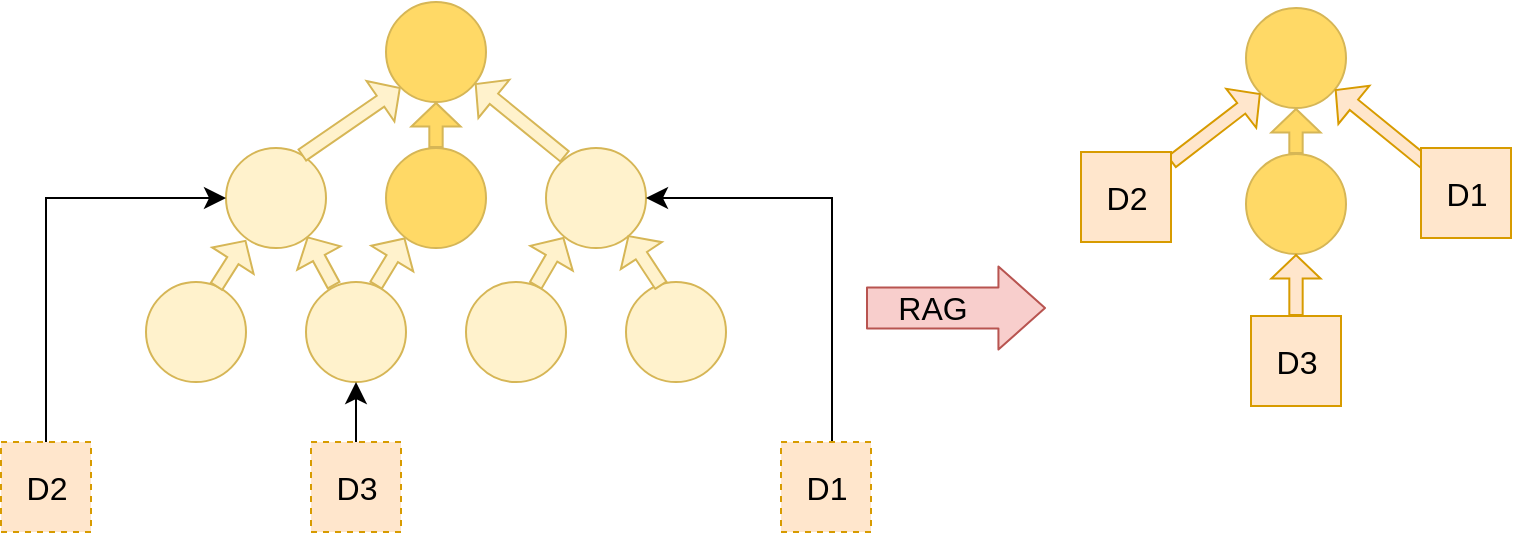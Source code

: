 <mxfile version="24.7.16">
  <diagram name="第 1 页" id="oYmZBDzLEDnLIbyE7Xty">
    <mxGraphModel dx="1388" dy="-266" grid="1" gridSize="10" guides="1" tooltips="1" connect="1" arrows="1" fold="1" page="0" pageScale="1" pageWidth="1169" pageHeight="827" math="1" shadow="0">
      <root>
        <mxCell id="0" />
        <mxCell id="1" parent="0" />
        <UserObject label="" tags="Background" id="f0TI_fBVNnKS0ru_FoyS-49">
          <mxCell style="vsdxID=113;edgeStyle=none;startArrow=none;endArrow=classic;strokeWidth=1;strokeColor=#b85450;spacingTop=0;spacingBottom=0;spacingLeft=0;spacingRight=0;verticalAlign=middle;html=1;labelBackgroundColor=#ffffff;rounded=1;shape=flexArrow;fillColor=#f8cecc;fontSize=16;width=20.476;endSize=7.429;" edge="1" parent="1">
            <mxGeometry relative="1" as="geometry">
              <mxPoint x="-34" y="102" as="offset" />
              <Array as="points" />
              <mxPoint x="80" y="1213" as="sourcePoint" />
              <mxPoint x="170" y="1213" as="targetPoint" />
            </mxGeometry>
          </mxCell>
        </UserObject>
        <mxCell id="f0TI_fBVNnKS0ru_FoyS-94" value="RAG" style="edgeLabel;html=1;align=center;verticalAlign=middle;resizable=0;points=[];labelBackgroundColor=none;fontSize=16;spacingBottom=-3;" vertex="1" connectable="0" parent="f0TI_fBVNnKS0ru_FoyS-49">
          <mxGeometry x="-0.263" y="2" relative="1" as="geometry">
            <mxPoint as="offset" />
          </mxGeometry>
        </mxCell>
        <mxCell id="f0TI_fBVNnKS0ru_FoyS-50" value="" style="ellipse;whiteSpace=wrap;html=1;aspect=fixed;fillColor=#FFF2CC;strokeColor=#d6b656;fontSize=16;" vertex="1" parent="1">
          <mxGeometry x="-240" y="1133" width="50" height="50" as="geometry" />
        </mxCell>
        <mxCell id="f0TI_fBVNnKS0ru_FoyS-51" value="" style="ellipse;whiteSpace=wrap;html=1;aspect=fixed;fillColor=#FFF2CC;strokeColor=#d6b656;fontSize=16;" vertex="1" parent="1">
          <mxGeometry x="-280" y="1200" width="50" height="50" as="geometry" />
        </mxCell>
        <mxCell id="f0TI_fBVNnKS0ru_FoyS-55" value="" style="ellipse;whiteSpace=wrap;html=1;aspect=fixed;fillColor=#FFF2CC;strokeColor=#d6b656;fontSize=16;" vertex="1" parent="1">
          <mxGeometry x="-200" y="1200" width="50" height="50" as="geometry" />
        </mxCell>
        <mxCell id="f0TI_fBVNnKS0ru_FoyS-59" value="" style="ellipse;whiteSpace=wrap;html=1;aspect=fixed;fillColor=#FFF2CC;strokeColor=#d6b656;fontSize=16;" vertex="1" parent="1">
          <mxGeometry x="-120" y="1200" width="50" height="50" as="geometry" />
        </mxCell>
        <mxCell id="f0TI_fBVNnKS0ru_FoyS-60" value="" style="ellipse;whiteSpace=wrap;html=1;aspect=fixed;fillColor=#FFF2CC;strokeColor=#d6b656;fontSize=16;" vertex="1" parent="1">
          <mxGeometry x="-40" y="1200" width="50" height="50" as="geometry" />
        </mxCell>
        <mxCell id="f0TI_fBVNnKS0ru_FoyS-61" value="" style="ellipse;whiteSpace=wrap;html=1;aspect=fixed;fillColor=#FFF2CC;strokeColor=#d6b656;fontSize=16;" vertex="1" parent="1">
          <mxGeometry x="-80" y="1133" width="50" height="50" as="geometry" />
        </mxCell>
        <mxCell id="f0TI_fBVNnKS0ru_FoyS-62" value="" style="ellipse;whiteSpace=wrap;html=1;aspect=fixed;fillColor=#FFD966;strokeColor=#d6b656;fontSize=16;" vertex="1" parent="1">
          <mxGeometry x="-160" y="1133" width="50" height="50" as="geometry" />
        </mxCell>
        <mxCell id="f0TI_fBVNnKS0ru_FoyS-63" value="" style="ellipse;whiteSpace=wrap;html=1;aspect=fixed;fillColor=#FFD966;strokeColor=#d6b656;fontSize=16;" vertex="1" parent="1">
          <mxGeometry x="-160" y="1060" width="50" height="50" as="geometry" />
        </mxCell>
        <mxCell id="f0TI_fBVNnKS0ru_FoyS-64" style="edgeStyle=orthogonalEdgeStyle;rounded=0;orthogonalLoop=1;jettySize=auto;html=1;entryX=0;entryY=0.5;entryDx=0;entryDy=0;fontSize=16;startSize=8;endSize=8;elbow=vertical;exitX=0.5;exitY=0;exitDx=0;exitDy=0;" edge="1" parent="1" source="f0TI_fBVNnKS0ru_FoyS-65" target="f0TI_fBVNnKS0ru_FoyS-50">
          <mxGeometry relative="1" as="geometry" />
        </mxCell>
        <mxCell id="f0TI_fBVNnKS0ru_FoyS-65" value="D2" style="rounded=0;whiteSpace=wrap;html=1;fillColor=#ffe6cc;strokeColor=#d79b00;dashed=1;aspect=fixed;fontSize=16;" vertex="1" parent="1">
          <mxGeometry x="-352.5" y="1280" width="45" height="45" as="geometry" />
        </mxCell>
        <mxCell id="f0TI_fBVNnKS0ru_FoyS-66" style="edgeStyle=none;curved=1;rounded=0;orthogonalLoop=1;jettySize=auto;html=1;entryX=0.5;entryY=1;entryDx=0;entryDy=0;fontSize=16;startSize=8;endSize=8;" edge="1" parent="1" source="f0TI_fBVNnKS0ru_FoyS-67" target="f0TI_fBVNnKS0ru_FoyS-55">
          <mxGeometry relative="1" as="geometry" />
        </mxCell>
        <mxCell id="f0TI_fBVNnKS0ru_FoyS-67" value="D3" style="rounded=0;whiteSpace=wrap;html=1;fillColor=#ffe6cc;strokeColor=#d79b00;dashed=1;aspect=fixed;fontSize=16;" vertex="1" parent="1">
          <mxGeometry x="-197.5" y="1280" width="45" height="45" as="geometry" />
        </mxCell>
        <mxCell id="f0TI_fBVNnKS0ru_FoyS-68" style="edgeStyle=orthogonalEdgeStyle;rounded=0;orthogonalLoop=1;jettySize=auto;html=1;entryX=1;entryY=0.5;entryDx=0;entryDy=0;fontSize=16;startSize=8;endSize=8;" edge="1" parent="1" source="f0TI_fBVNnKS0ru_FoyS-69" target="f0TI_fBVNnKS0ru_FoyS-61">
          <mxGeometry relative="1" as="geometry">
            <Array as="points">
              <mxPoint x="63" y="1158" />
            </Array>
          </mxGeometry>
        </mxCell>
        <mxCell id="f0TI_fBVNnKS0ru_FoyS-69" value="D1" style="rounded=0;whiteSpace=wrap;html=1;fillColor=#ffe6cc;strokeColor=#d79b00;dashed=1;aspect=fixed;fontSize=16;" vertex="1" parent="1">
          <mxGeometry x="37.5" y="1280" width="45" height="45" as="geometry" />
        </mxCell>
        <mxCell id="f0TI_fBVNnKS0ru_FoyS-75" style="edgeStyle=none;curved=1;rounded=0;orthogonalLoop=1;jettySize=auto;html=1;fontSize=16;shape=flexArrow;width=6.667;endSize=3.58;endWidth=16.889;fillColor=#fff2cc;strokeColor=#d6b656;gradientDirection=radial;exitX=0.7;exitY=0.051;exitDx=0;exitDy=0;exitPerimeter=0;" edge="1" parent="1" source="f0TI_fBVNnKS0ru_FoyS-51">
          <mxGeometry relative="1" as="geometry">
            <mxPoint x="-246" y="1200" as="sourcePoint" />
            <mxPoint x="-230" y="1179" as="targetPoint" />
          </mxGeometry>
        </mxCell>
        <mxCell id="f0TI_fBVNnKS0ru_FoyS-76" style="edgeStyle=none;curved=1;rounded=0;orthogonalLoop=1;jettySize=auto;html=1;fontSize=16;shape=flexArrow;width=6.667;endSize=3.58;endWidth=16.889;fillColor=#fff2cc;strokeColor=#d6b656;gradientDirection=radial;exitX=0.281;exitY=0.04;exitDx=0;exitDy=0;exitPerimeter=0;entryX=0.812;entryY=0.885;entryDx=0;entryDy=0;entryPerimeter=0;" edge="1" parent="1" source="f0TI_fBVNnKS0ru_FoyS-55" target="f0TI_fBVNnKS0ru_FoyS-50">
          <mxGeometry relative="1" as="geometry">
            <mxPoint x="-183" y="1200" as="sourcePoint" />
            <mxPoint x="-200" y="1180" as="targetPoint" />
          </mxGeometry>
        </mxCell>
        <mxCell id="f0TI_fBVNnKS0ru_FoyS-77" style="edgeStyle=none;curved=1;rounded=0;orthogonalLoop=1;jettySize=auto;html=1;fontSize=16;shape=flexArrow;width=6.667;endSize=3.58;endWidth=16.889;fillColor=#fff2cc;strokeColor=#d6b656;gradientDirection=radial;entryX=0.19;entryY=0.897;entryDx=0;entryDy=0;entryPerimeter=0;exitX=0.696;exitY=0.039;exitDx=0;exitDy=0;exitPerimeter=0;" edge="1" parent="1" source="f0TI_fBVNnKS0ru_FoyS-55" target="f0TI_fBVNnKS0ru_FoyS-62">
          <mxGeometry relative="1" as="geometry">
            <mxPoint x="-167" y="1200" as="sourcePoint" />
            <mxPoint x="-150" y="1173" as="targetPoint" />
          </mxGeometry>
        </mxCell>
        <mxCell id="f0TI_fBVNnKS0ru_FoyS-78" style="edgeStyle=none;curved=1;rounded=0;orthogonalLoop=1;jettySize=auto;html=1;fontSize=16;shape=flexArrow;width=6.667;endSize=3.58;endWidth=16.889;fillColor=#fff2cc;strokeColor=#d6b656;gradientDirection=radial;exitX=0.693;exitY=0.04;exitDx=0;exitDy=0;exitPerimeter=0;entryX=0.179;entryY=0.891;entryDx=0;entryDy=0;entryPerimeter=0;" edge="1" parent="1" source="f0TI_fBVNnKS0ru_FoyS-59" target="f0TI_fBVNnKS0ru_FoyS-61">
          <mxGeometry relative="1" as="geometry">
            <mxPoint x="-88" y="1200" as="sourcePoint" />
            <mxPoint x="-70" y="1174" as="targetPoint" />
          </mxGeometry>
        </mxCell>
        <mxCell id="f0TI_fBVNnKS0ru_FoyS-79" style="edgeStyle=none;curved=1;rounded=0;orthogonalLoop=1;jettySize=auto;html=1;fontSize=16;shape=flexArrow;width=6.667;endSize=3.58;endWidth=16.889;fillColor=#fff2cc;strokeColor=#d6b656;gradientDirection=radial;exitX=0.354;exitY=0.041;exitDx=0;exitDy=0;exitPerimeter=0;entryX=0.819;entryY=0.872;entryDx=0;entryDy=0;entryPerimeter=0;" edge="1" parent="1" source="f0TI_fBVNnKS0ru_FoyS-60" target="f0TI_fBVNnKS0ru_FoyS-61">
          <mxGeometry relative="1" as="geometry">
            <mxPoint x="-24" y="1200" as="sourcePoint" />
            <mxPoint x="-40" y="1173" as="targetPoint" />
          </mxGeometry>
        </mxCell>
        <mxCell id="f0TI_fBVNnKS0ru_FoyS-80" style="edgeStyle=none;curved=1;rounded=0;orthogonalLoop=1;jettySize=auto;html=1;fontSize=16;shape=flexArrow;width=6.667;endSize=3.58;endWidth=16.889;fillColor=#FFD966;strokeColor=#d6b656;gradientDirection=radial;entryX=0.5;entryY=1;entryDx=0;entryDy=0;exitX=0.5;exitY=0;exitDx=0;exitDy=0;" edge="1" parent="1" source="f0TI_fBVNnKS0ru_FoyS-62" target="f0TI_fBVNnKS0ru_FoyS-63">
          <mxGeometry relative="1" as="geometry">
            <mxPoint x="-143.5" y="1154" as="sourcePoint" />
            <mxPoint x="-126.5" y="1130" as="targetPoint" />
          </mxGeometry>
        </mxCell>
        <mxCell id="f0TI_fBVNnKS0ru_FoyS-81" style="edgeStyle=none;curved=1;rounded=0;orthogonalLoop=1;jettySize=auto;html=1;fontSize=16;shape=flexArrow;width=6.667;endSize=3.58;endWidth=16.889;fillColor=#fff2cc;strokeColor=#d6b656;gradientDirection=radial;exitX=0.755;exitY=0.076;exitDx=0;exitDy=0;exitPerimeter=0;entryX=0;entryY=1;entryDx=0;entryDy=0;" edge="1" parent="1" source="f0TI_fBVNnKS0ru_FoyS-50" target="f0TI_fBVNnKS0ru_FoyS-63">
          <mxGeometry relative="1" as="geometry">
            <mxPoint x="-190" y="1124" as="sourcePoint" />
            <mxPoint x="-175" y="1100" as="targetPoint" />
          </mxGeometry>
        </mxCell>
        <mxCell id="f0TI_fBVNnKS0ru_FoyS-82" style="edgeStyle=none;curved=1;rounded=0;orthogonalLoop=1;jettySize=auto;html=1;fontSize=16;shape=flexArrow;width=6.667;endSize=3.58;endWidth=16.889;fillColor=#fff2cc;strokeColor=#d6b656;gradientDirection=radial;exitX=0.193;exitY=0.089;exitDx=0;exitDy=0;exitPerimeter=0;" edge="1" parent="1" source="f0TI_fBVNnKS0ru_FoyS-61" target="f0TI_fBVNnKS0ru_FoyS-63">
          <mxGeometry relative="1" as="geometry">
            <mxPoint x="-80" y="1144" as="sourcePoint" />
            <mxPoint x="-31" y="1110" as="targetPoint" />
          </mxGeometry>
        </mxCell>
        <mxCell id="f0TI_fBVNnKS0ru_FoyS-83" value="" style="ellipse;whiteSpace=wrap;html=1;aspect=fixed;fillColor=#FFD966;strokeColor=#d6b656;fontSize=16;" vertex="1" parent="1">
          <mxGeometry x="270" y="1136" width="50" height="50" as="geometry" />
        </mxCell>
        <mxCell id="f0TI_fBVNnKS0ru_FoyS-84" value="" style="ellipse;whiteSpace=wrap;html=1;aspect=fixed;fillColor=#FFD966;strokeColor=#d6b656;fontSize=16;" vertex="1" parent="1">
          <mxGeometry x="270" y="1063" width="50" height="50" as="geometry" />
        </mxCell>
        <mxCell id="f0TI_fBVNnKS0ru_FoyS-85" style="edgeStyle=none;curved=1;rounded=0;orthogonalLoop=1;jettySize=auto;html=1;fontSize=16;shape=flexArrow;width=6.667;endSize=3.58;endWidth=16.889;fillColor=#ffe6cc;strokeColor=#d79b00;gradientDirection=radial;entryX=0.5;entryY=1;entryDx=0;entryDy=0;exitX=0.5;exitY=0;exitDx=0;exitDy=0;" edge="1" parent="1" source="f0TI_fBVNnKS0ru_FoyS-90" target="f0TI_fBVNnKS0ru_FoyS-83">
          <mxGeometry relative="1" as="geometry">
            <mxPoint x="263.2" y="1204.65" as="sourcePoint" />
            <mxPoint x="280" y="1176" as="targetPoint" />
          </mxGeometry>
        </mxCell>
        <mxCell id="f0TI_fBVNnKS0ru_FoyS-86" style="edgeStyle=none;curved=1;rounded=0;orthogonalLoop=1;jettySize=auto;html=1;fontSize=16;shape=flexArrow;width=6.667;endSize=3.58;endWidth=16.889;fillColor=#FFD966;strokeColor=#d6b656;gradientDirection=radial;entryX=0.5;entryY=1;entryDx=0;entryDy=0;exitX=0.5;exitY=0;exitDx=0;exitDy=0;" edge="1" parent="1" source="f0TI_fBVNnKS0ru_FoyS-83" target="f0TI_fBVNnKS0ru_FoyS-84">
          <mxGeometry relative="1" as="geometry">
            <mxPoint x="286.5" y="1157" as="sourcePoint" />
            <mxPoint x="303.5" y="1133" as="targetPoint" />
          </mxGeometry>
        </mxCell>
        <mxCell id="f0TI_fBVNnKS0ru_FoyS-87" style="edgeStyle=none;curved=1;rounded=0;orthogonalLoop=1;jettySize=auto;html=1;fontSize=16;shape=flexArrow;width=6.667;endSize=3.58;endWidth=16.889;fillColor=#ffe6cc;strokeColor=#d79b00;gradientDirection=radial;entryX=0;entryY=1;entryDx=0;entryDy=0;" edge="1" parent="1" target="f0TI_fBVNnKS0ru_FoyS-84" source="f0TI_fBVNnKS0ru_FoyS-89">
          <mxGeometry relative="1" as="geometry">
            <mxPoint x="227.75" y="1139.8" as="sourcePoint" />
            <mxPoint x="255" y="1103" as="targetPoint" />
          </mxGeometry>
        </mxCell>
        <mxCell id="f0TI_fBVNnKS0ru_FoyS-88" style="edgeStyle=none;curved=1;rounded=0;orthogonalLoop=1;jettySize=auto;html=1;fontSize=16;shape=flexArrow;width=6.667;endSize=3.58;endWidth=16.889;fillColor=#ffe6cc;strokeColor=#d79b00;gradientDirection=radial;exitX=0.193;exitY=0.089;exitDx=0;exitDy=0;exitPerimeter=0;" edge="1" parent="1" target="f0TI_fBVNnKS0ru_FoyS-84">
          <mxGeometry relative="1" as="geometry">
            <mxPoint x="359.65" y="1140.45" as="sourcePoint" />
            <mxPoint x="399" y="1113" as="targetPoint" />
          </mxGeometry>
        </mxCell>
        <mxCell id="f0TI_fBVNnKS0ru_FoyS-89" value="D2" style="rounded=0;whiteSpace=wrap;html=1;fillColor=#ffe6cc;strokeColor=#d79b00;aspect=fixed;fontSize=16;" vertex="1" parent="1">
          <mxGeometry x="187.5" y="1135" width="45" height="45" as="geometry" />
        </mxCell>
        <mxCell id="f0TI_fBVNnKS0ru_FoyS-90" value="D3" style="rounded=0;whiteSpace=wrap;html=1;fillColor=#ffe6cc;strokeColor=#d79b00;aspect=fixed;fontSize=16;" vertex="1" parent="1">
          <mxGeometry x="272.5" y="1217" width="45" height="45" as="geometry" />
        </mxCell>
        <mxCell id="f0TI_fBVNnKS0ru_FoyS-91" value="D1" style="rounded=0;whiteSpace=wrap;html=1;fillColor=#ffe6cc;strokeColor=#d79b00;aspect=fixed;fontSize=16;" vertex="1" parent="1">
          <mxGeometry x="357.5" y="1133" width="45" height="45" as="geometry" />
        </mxCell>
      </root>
    </mxGraphModel>
  </diagram>
</mxfile>
